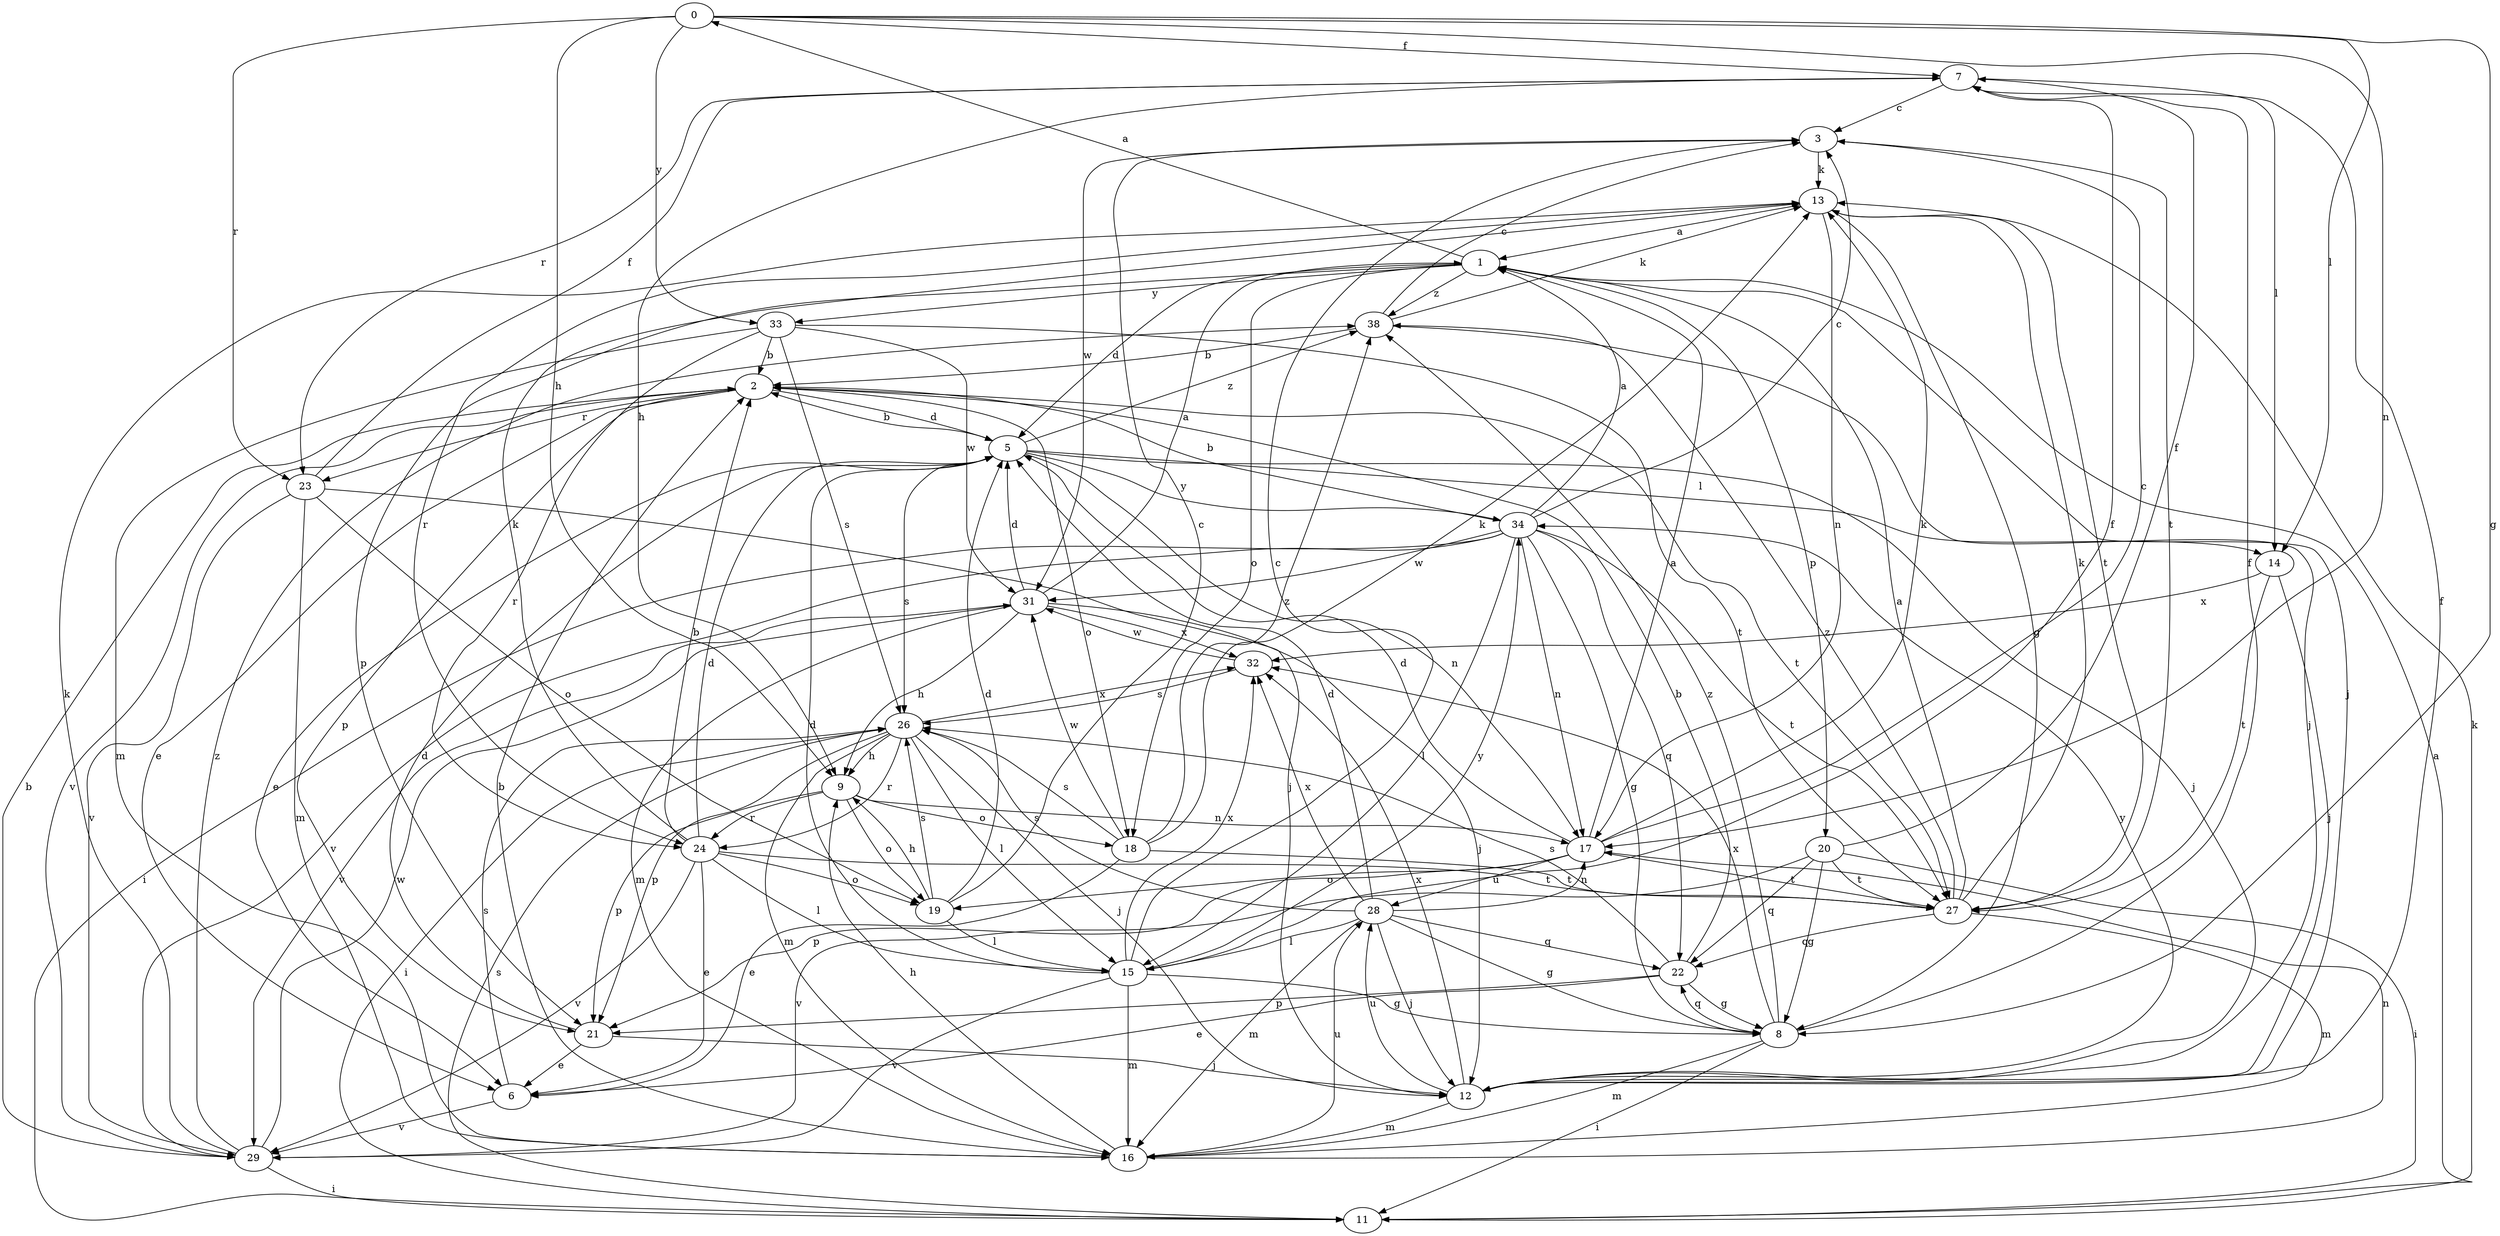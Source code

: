 strict digraph  {
0;
1;
2;
3;
5;
6;
7;
8;
9;
11;
12;
13;
14;
15;
16;
17;
18;
19;
20;
21;
22;
23;
24;
26;
27;
28;
29;
31;
32;
33;
34;
38;
0 -> 7  [label=f];
0 -> 8  [label=g];
0 -> 9  [label=h];
0 -> 14  [label=l];
0 -> 17  [label=n];
0 -> 23  [label=r];
0 -> 33  [label=y];
1 -> 0  [label=a];
1 -> 5  [label=d];
1 -> 12  [label=j];
1 -> 18  [label=o];
1 -> 20  [label=p];
1 -> 21  [label=p];
1 -> 33  [label=y];
1 -> 38  [label=z];
2 -> 5  [label=d];
2 -> 6  [label=e];
2 -> 18  [label=o];
2 -> 21  [label=p];
2 -> 23  [label=r];
2 -> 27  [label=t];
2 -> 29  [label=v];
3 -> 13  [label=k];
3 -> 27  [label=t];
3 -> 31  [label=w];
5 -> 2  [label=b];
5 -> 6  [label=e];
5 -> 12  [label=j];
5 -> 14  [label=l];
5 -> 17  [label=n];
5 -> 26  [label=s];
5 -> 34  [label=y];
5 -> 38  [label=z];
6 -> 26  [label=s];
6 -> 29  [label=v];
7 -> 3  [label=c];
7 -> 9  [label=h];
7 -> 14  [label=l];
7 -> 23  [label=r];
8 -> 7  [label=f];
8 -> 11  [label=i];
8 -> 16  [label=m];
8 -> 22  [label=q];
8 -> 32  [label=x];
8 -> 38  [label=z];
9 -> 17  [label=n];
9 -> 18  [label=o];
9 -> 19  [label=o];
9 -> 21  [label=p];
9 -> 24  [label=r];
11 -> 1  [label=a];
11 -> 13  [label=k];
11 -> 26  [label=s];
12 -> 7  [label=f];
12 -> 16  [label=m];
12 -> 28  [label=u];
12 -> 32  [label=x];
12 -> 34  [label=y];
13 -> 1  [label=a];
13 -> 8  [label=g];
13 -> 17  [label=n];
13 -> 24  [label=r];
13 -> 27  [label=t];
14 -> 12  [label=j];
14 -> 27  [label=t];
14 -> 32  [label=x];
15 -> 3  [label=c];
15 -> 5  [label=d];
15 -> 7  [label=f];
15 -> 8  [label=g];
15 -> 16  [label=m];
15 -> 29  [label=v];
15 -> 32  [label=x];
15 -> 34  [label=y];
16 -> 2  [label=b];
16 -> 9  [label=h];
16 -> 17  [label=n];
16 -> 28  [label=u];
17 -> 1  [label=a];
17 -> 3  [label=c];
17 -> 5  [label=d];
17 -> 13  [label=k];
17 -> 19  [label=o];
17 -> 21  [label=p];
17 -> 27  [label=t];
17 -> 28  [label=u];
18 -> 6  [label=e];
18 -> 13  [label=k];
18 -> 26  [label=s];
18 -> 27  [label=t];
18 -> 31  [label=w];
18 -> 38  [label=z];
19 -> 3  [label=c];
19 -> 5  [label=d];
19 -> 9  [label=h];
19 -> 15  [label=l];
19 -> 26  [label=s];
20 -> 7  [label=f];
20 -> 8  [label=g];
20 -> 11  [label=i];
20 -> 22  [label=q];
20 -> 27  [label=t];
20 -> 29  [label=v];
21 -> 5  [label=d];
21 -> 6  [label=e];
21 -> 12  [label=j];
22 -> 2  [label=b];
22 -> 6  [label=e];
22 -> 8  [label=g];
22 -> 21  [label=p];
22 -> 26  [label=s];
23 -> 7  [label=f];
23 -> 12  [label=j];
23 -> 16  [label=m];
23 -> 19  [label=o];
23 -> 29  [label=v];
24 -> 2  [label=b];
24 -> 5  [label=d];
24 -> 6  [label=e];
24 -> 13  [label=k];
24 -> 15  [label=l];
24 -> 19  [label=o];
24 -> 27  [label=t];
24 -> 29  [label=v];
26 -> 9  [label=h];
26 -> 11  [label=i];
26 -> 12  [label=j];
26 -> 15  [label=l];
26 -> 16  [label=m];
26 -> 21  [label=p];
26 -> 24  [label=r];
26 -> 32  [label=x];
27 -> 1  [label=a];
27 -> 13  [label=k];
27 -> 16  [label=m];
27 -> 22  [label=q];
27 -> 38  [label=z];
28 -> 5  [label=d];
28 -> 8  [label=g];
28 -> 12  [label=j];
28 -> 15  [label=l];
28 -> 16  [label=m];
28 -> 17  [label=n];
28 -> 22  [label=q];
28 -> 26  [label=s];
28 -> 32  [label=x];
29 -> 2  [label=b];
29 -> 11  [label=i];
29 -> 13  [label=k];
29 -> 31  [label=w];
29 -> 38  [label=z];
31 -> 1  [label=a];
31 -> 5  [label=d];
31 -> 9  [label=h];
31 -> 12  [label=j];
31 -> 16  [label=m];
31 -> 29  [label=v];
31 -> 32  [label=x];
32 -> 26  [label=s];
32 -> 31  [label=w];
33 -> 2  [label=b];
33 -> 16  [label=m];
33 -> 24  [label=r];
33 -> 26  [label=s];
33 -> 27  [label=t];
33 -> 31  [label=w];
34 -> 1  [label=a];
34 -> 2  [label=b];
34 -> 3  [label=c];
34 -> 8  [label=g];
34 -> 11  [label=i];
34 -> 15  [label=l];
34 -> 17  [label=n];
34 -> 22  [label=q];
34 -> 27  [label=t];
34 -> 29  [label=v];
34 -> 31  [label=w];
38 -> 2  [label=b];
38 -> 3  [label=c];
38 -> 12  [label=j];
38 -> 13  [label=k];
}
